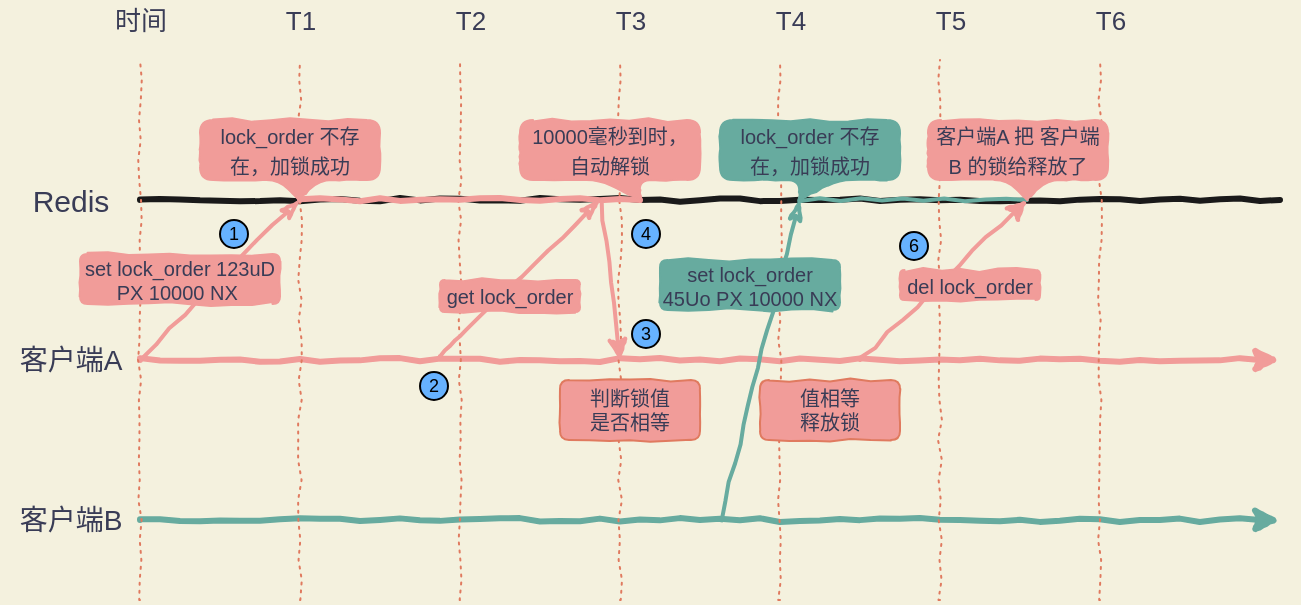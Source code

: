 <mxfile version="14.1.1" type="github">
  <diagram id="UJtLfIB6DYda1RLiv4Zx" name="Page-1">
    <mxGraphModel dx="815" dy="468" grid="1" gridSize="10" guides="1" tooltips="1" connect="1" arrows="1" fold="1" page="1" pageScale="1" pageWidth="1169" pageHeight="827" background="#F4F1DE" math="0" shadow="0">
      <root>
        <mxCell id="0" />
        <mxCell id="1" parent="0" />
        <mxCell id="1k8U-JNSFX3r7dmcErmA-2" value="" style="endArrow=none;html=1;strokeWidth=3;fontSize=10;comic=1;labelBackgroundColor=#F4F1DE;fontColor=#393C56;strokeColor=#1A1A1A;" edge="1" parent="1">
          <mxGeometry width="50" height="50" relative="1" as="geometry">
            <mxPoint x="160" y="360" as="sourcePoint" />
            <mxPoint x="730" y="360" as="targetPoint" />
          </mxGeometry>
        </mxCell>
        <mxCell id="1k8U-JNSFX3r7dmcErmA-3" value="&lt;font style=&quot;font-size: 15px&quot;&gt;Redis&lt;/font&gt;" style="text;html=1;align=center;verticalAlign=middle;resizable=0;points=[];autosize=1;fontSize=10;comic=1;fontColor=#393C56;" vertex="1" parent="1">
          <mxGeometry x="100" y="350" width="50" height="20" as="geometry" />
        </mxCell>
        <mxCell id="1k8U-JNSFX3r7dmcErmA-4" value="" style="endArrow=classic;html=1;strokeWidth=3;fontSize=10;comic=1;labelBackgroundColor=#F4F1DE;fontColor=#393C56;strokeColor=#F19C99;" edge="1" parent="1">
          <mxGeometry width="50" height="50" relative="1" as="geometry">
            <mxPoint x="160" y="440" as="sourcePoint" />
            <mxPoint x="730" y="440" as="targetPoint" />
          </mxGeometry>
        </mxCell>
        <mxCell id="1k8U-JNSFX3r7dmcErmA-5" value="" style="endArrow=classic;html=1;strokeWidth=3;fontSize=10;comic=1;labelBackgroundColor=#F4F1DE;fontColor=#393C56;strokeColor=#67AB9F;" edge="1" parent="1">
          <mxGeometry width="50" height="50" relative="1" as="geometry">
            <mxPoint x="160" y="520" as="sourcePoint" />
            <mxPoint x="730" y="520" as="targetPoint" />
          </mxGeometry>
        </mxCell>
        <mxCell id="1k8U-JNSFX3r7dmcErmA-6" value="&lt;span style=&quot;font-size: 14px&quot;&gt;客户端A&lt;/span&gt;" style="text;html=1;align=center;verticalAlign=middle;resizable=0;points=[];autosize=1;fontSize=10;comic=1;fontColor=#393C56;" vertex="1" parent="1">
          <mxGeometry x="90" y="430" width="70" height="20" as="geometry" />
        </mxCell>
        <mxCell id="1k8U-JNSFX3r7dmcErmA-7" value="&lt;span style=&quot;font-size: 14px&quot;&gt;客户端B&lt;/span&gt;" style="text;html=1;align=center;verticalAlign=middle;resizable=0;points=[];autosize=1;fontSize=10;comic=1;fontColor=#393C56;" vertex="1" parent="1">
          <mxGeometry x="90" y="510" width="70" height="20" as="geometry" />
        </mxCell>
        <mxCell id="1k8U-JNSFX3r7dmcErmA-8" value="" style="endArrow=none;dashed=1;html=1;dashPattern=1 3;strokeWidth=1;fontSize=10;comic=1;labelBackgroundColor=#F4F1DE;strokeColor=#E07A5F;fontColor=#393C56;" edge="1" parent="1">
          <mxGeometry width="50" height="50" relative="1" as="geometry">
            <mxPoint x="160" y="560" as="sourcePoint" />
            <mxPoint x="160" y="290" as="targetPoint" />
          </mxGeometry>
        </mxCell>
        <mxCell id="1k8U-JNSFX3r7dmcErmA-9" value="" style="endArrow=none;dashed=1;html=1;dashPattern=1 3;strokeWidth=1;fontSize=10;comic=1;labelBackgroundColor=#F4F1DE;strokeColor=#E07A5F;fontColor=#393C56;" edge="1" parent="1">
          <mxGeometry width="50" height="50" relative="1" as="geometry">
            <mxPoint x="240" y="560" as="sourcePoint" />
            <mxPoint x="240" y="290" as="targetPoint" />
          </mxGeometry>
        </mxCell>
        <mxCell id="1k8U-JNSFX3r7dmcErmA-10" value="" style="endArrow=none;dashed=1;html=1;dashPattern=1 3;strokeWidth=1;fontSize=10;comic=1;labelBackgroundColor=#F4F1DE;strokeColor=#E07A5F;fontColor=#393C56;" edge="1" parent="1">
          <mxGeometry width="50" height="50" relative="1" as="geometry">
            <mxPoint x="320" y="560" as="sourcePoint" />
            <mxPoint x="320" y="290" as="targetPoint" />
          </mxGeometry>
        </mxCell>
        <mxCell id="1k8U-JNSFX3r7dmcErmA-11" value="" style="endArrow=none;dashed=1;html=1;dashPattern=1 3;strokeWidth=1;fontSize=10;comic=1;labelBackgroundColor=#F4F1DE;strokeColor=#E07A5F;fontColor=#393C56;" edge="1" parent="1">
          <mxGeometry width="50" height="50" relative="1" as="geometry">
            <mxPoint x="560" y="560" as="sourcePoint" />
            <mxPoint x="560" y="290" as="targetPoint" />
          </mxGeometry>
        </mxCell>
        <mxCell id="1k8U-JNSFX3r7dmcErmA-12" value="" style="endArrow=none;dashed=1;html=1;dashPattern=1 3;strokeWidth=1;fontSize=10;comic=1;labelBackgroundColor=#F4F1DE;strokeColor=#E07A5F;fontColor=#393C56;" edge="1" parent="1">
          <mxGeometry width="50" height="50" relative="1" as="geometry">
            <mxPoint x="400" y="560" as="sourcePoint" />
            <mxPoint x="400" y="290" as="targetPoint" />
          </mxGeometry>
        </mxCell>
        <mxCell id="1k8U-JNSFX3r7dmcErmA-13" value="" style="endArrow=none;dashed=1;html=1;dashPattern=1 3;strokeWidth=1;fontSize=10;comic=1;labelBackgroundColor=#F4F1DE;strokeColor=#E07A5F;fontColor=#393C56;" edge="1" parent="1">
          <mxGeometry width="50" height="50" relative="1" as="geometry">
            <mxPoint x="480" y="560" as="sourcePoint" />
            <mxPoint x="480" y="290" as="targetPoint" />
          </mxGeometry>
        </mxCell>
        <mxCell id="1k8U-JNSFX3r7dmcErmA-14" value="" style="endArrow=none;dashed=1;html=1;dashPattern=1 3;strokeWidth=1;fontSize=10;comic=1;labelBackgroundColor=#F4F1DE;strokeColor=#E07A5F;fontColor=#393C56;" edge="1" parent="1">
          <mxGeometry width="50" height="50" relative="1" as="geometry">
            <mxPoint x="640" y="560" as="sourcePoint" />
            <mxPoint x="640" y="290" as="targetPoint" />
          </mxGeometry>
        </mxCell>
        <mxCell id="1k8U-JNSFX3r7dmcErmA-15" value="&lt;font style=&quot;font-size: 13px&quot;&gt;时间&lt;/font&gt;" style="text;html=1;align=center;verticalAlign=middle;resizable=0;points=[];autosize=1;fontSize=10;comic=1;fontColor=#393C56;" vertex="1" parent="1">
          <mxGeometry x="140" y="260" width="40" height="20" as="geometry" />
        </mxCell>
        <mxCell id="1k8U-JNSFX3r7dmcErmA-16" value="&lt;font size=&quot;2&quot;&gt;T1&lt;/font&gt;" style="text;html=1;align=center;verticalAlign=middle;resizable=0;points=[];autosize=1;fontSize=10;comic=1;fontColor=#393C56;" vertex="1" parent="1">
          <mxGeometry x="225" y="260" width="30" height="20" as="geometry" />
        </mxCell>
        <mxCell id="1k8U-JNSFX3r7dmcErmA-17" value="&lt;font size=&quot;2&quot;&gt;T2&lt;/font&gt;" style="text;html=1;align=center;verticalAlign=middle;resizable=0;points=[];autosize=1;fontSize=10;comic=1;fontColor=#393C56;" vertex="1" parent="1">
          <mxGeometry x="310" y="260" width="30" height="20" as="geometry" />
        </mxCell>
        <mxCell id="1k8U-JNSFX3r7dmcErmA-18" value="&lt;font size=&quot;2&quot;&gt;T3&lt;/font&gt;" style="text;html=1;align=center;verticalAlign=middle;resizable=0;points=[];autosize=1;fontSize=10;comic=1;fontColor=#393C56;" vertex="1" parent="1">
          <mxGeometry x="390" y="260" width="30" height="20" as="geometry" />
        </mxCell>
        <mxCell id="1k8U-JNSFX3r7dmcErmA-19" value="&lt;font size=&quot;2&quot;&gt;T4&lt;/font&gt;" style="text;html=1;align=center;verticalAlign=middle;resizable=0;points=[];autosize=1;fontSize=10;comic=1;fontColor=#393C56;" vertex="1" parent="1">
          <mxGeometry x="470" y="260" width="30" height="20" as="geometry" />
        </mxCell>
        <mxCell id="1k8U-JNSFX3r7dmcErmA-20" value="&lt;font size=&quot;2&quot;&gt;T5&lt;/font&gt;" style="text;html=1;align=center;verticalAlign=middle;resizable=0;points=[];autosize=1;fontSize=10;comic=1;fontColor=#393C56;" vertex="1" parent="1">
          <mxGeometry x="550" y="260" width="30" height="20" as="geometry" />
        </mxCell>
        <mxCell id="1k8U-JNSFX3r7dmcErmA-21" value="&lt;font size=&quot;2&quot;&gt;T6&lt;/font&gt;" style="text;html=1;align=center;verticalAlign=middle;resizable=0;points=[];autosize=1;fontSize=10;comic=1;fontColor=#393C56;" vertex="1" parent="1">
          <mxGeometry x="630" y="260" width="30" height="20" as="geometry" />
        </mxCell>
        <mxCell id="1k8U-JNSFX3r7dmcErmA-22" value="" style="endArrow=classicThin;html=1;strokeWidth=2;fontSize=10;endFill=0;comic=1;labelBackgroundColor=#F4F1DE;fontColor=#393C56;strokeColor=#67AB9F;" edge="1" parent="1">
          <mxGeometry width="50" height="50" relative="1" as="geometry">
            <mxPoint x="450" y="520" as="sourcePoint" />
            <mxPoint x="490" y="360" as="targetPoint" />
          </mxGeometry>
        </mxCell>
        <mxCell id="1k8U-JNSFX3r7dmcErmA-23" value="" style="endArrow=classicThin;html=1;strokeWidth=2;fontSize=10;endFill=0;comic=1;labelBackgroundColor=#F4F1DE;fontColor=#393C56;strokeColor=#F19C99;" edge="1" parent="1">
          <mxGeometry width="50" height="50" relative="1" as="geometry">
            <mxPoint x="310" y="438" as="sourcePoint" />
            <mxPoint x="390" y="360" as="targetPoint" />
            <Array as="points">
              <mxPoint x="330" y="418" />
            </Array>
          </mxGeometry>
        </mxCell>
        <mxCell id="1k8U-JNSFX3r7dmcErmA-24" value="" style="endArrow=classicThin;html=1;strokeWidth=2;fontSize=10;endFill=0;comic=1;labelBackgroundColor=#F4F1DE;fontColor=#393C56;strokeColor=#F19C99;" edge="1" parent="1">
          <mxGeometry width="50" height="50" relative="1" as="geometry">
            <mxPoint x="160" y="439" as="sourcePoint" />
            <mxPoint x="240" y="360" as="targetPoint" />
          </mxGeometry>
        </mxCell>
        <mxCell id="1k8U-JNSFX3r7dmcErmA-31" value="&lt;font style=&quot;font-size: 10px&quot;&gt;set lock_order 123uD PX 10000 NX&amp;nbsp;&lt;/font&gt;" style="rounded=1;whiteSpace=wrap;html=1;shadow=0;labelBackgroundColor=none;fontSize=10;align=center;comic=1;fontColor=#393C56;strokeColor=#F19C99;fillColor=#F19C99;" vertex="1" parent="1">
          <mxGeometry x="130" y="387" width="100" height="25" as="geometry" />
        </mxCell>
        <mxCell id="1k8U-JNSFX3r7dmcErmA-34" value="&lt;font style=&quot;font-size: 10px&quot;&gt;lock_order 不存在，加锁成功&lt;/font&gt;" style="shape=callout;whiteSpace=wrap;html=1;perimeter=calloutPerimeter;rounded=1;sketch=0;fontColor=#393C56;position2=0.55;comic=1;noLabel=0;base=20;size=10;position=0.44;arcSize=13;strokeColor=#F19C99;fillColor=#F19C99;" vertex="1" parent="1">
          <mxGeometry x="190" y="320" width="90" height="40" as="geometry" />
        </mxCell>
        <mxCell id="1k8U-JNSFX3r7dmcErmA-41" value="" style="endArrow=none;html=1;strokeWidth=3;fillColor=#F2CC8F;fontColor=#393C56;strokeColor=#F19C99;comic=1;" edge="1" parent="1">
          <mxGeometry width="50" height="50" relative="1" as="geometry">
            <mxPoint x="240" y="360" as="sourcePoint" />
            <mxPoint x="410" y="360" as="targetPoint" />
          </mxGeometry>
        </mxCell>
        <mxCell id="1k8U-JNSFX3r7dmcErmA-42" value="&lt;font style=&quot;font-size: 10px&quot;&gt;10000毫秒到时，&lt;br&gt;自动解锁&lt;/font&gt;" style="shape=callout;whiteSpace=wrap;html=1;perimeter=calloutPerimeter;rounded=1;sketch=0;fontColor=#393C56;position2=0.67;comic=1;noLabel=0;base=20;size=10;position=0.44;arcSize=13;strokeColor=#F19C99;fillColor=#F19C99;" vertex="1" parent="1">
          <mxGeometry x="350" y="320" width="90" height="40" as="geometry" />
        </mxCell>
        <mxCell id="1k8U-JNSFX3r7dmcErmA-44" value="&lt;font style=&quot;font-size: 10px&quot;&gt;get lock_order&lt;/font&gt;" style="rounded=1;whiteSpace=wrap;html=1;shadow=0;labelBackgroundColor=none;fontSize=9;align=center;comic=1;fontColor=#393C56;strokeColor=#F19C99;fillColor=#F19C99;imageWidth=24;horizontal=1;" vertex="1" parent="1">
          <mxGeometry x="310" y="400" width="70" height="16" as="geometry" />
        </mxCell>
        <mxCell id="1k8U-JNSFX3r7dmcErmA-47" value="" style="endArrow=classic;html=1;shadow=0;strokeWidth=2;fillColor=#F2CC8F;fontColor=#393C56;comic=1;strokeColor=#F19C99;" edge="1" parent="1">
          <mxGeometry width="50" height="50" relative="1" as="geometry">
            <mxPoint x="390" y="360" as="sourcePoint" />
            <mxPoint x="400" y="440" as="targetPoint" />
          </mxGeometry>
        </mxCell>
        <mxCell id="1k8U-JNSFX3r7dmcErmA-48" value="&lt;span&gt;判断锁值&lt;br&gt;是否相等&lt;br&gt;&lt;/span&gt;" style="rounded=1;whiteSpace=wrap;html=1;shadow=0;labelBackgroundColor=none;fontSize=10;align=center;comic=1;strokeColor=#E07A5F;fontColor=#393C56;fillColor=#F19C99;" vertex="1" parent="1">
          <mxGeometry x="370" y="450" width="70" height="30" as="geometry" />
        </mxCell>
        <mxCell id="1k8U-JNSFX3r7dmcErmA-49" value="&lt;font style=&quot;font-size: 10px&quot;&gt;set lock_order 45Uo PX 10000 NX&lt;/font&gt;" style="rounded=1;whiteSpace=wrap;html=1;shadow=0;labelBackgroundColor=none;fontSize=10;align=center;comic=1;fontColor=#393C56;fillColor=#67AB9F;strokeColor=#67AB9F;" vertex="1" parent="1">
          <mxGeometry x="420" y="390" width="90" height="25" as="geometry" />
        </mxCell>
        <mxCell id="1k8U-JNSFX3r7dmcErmA-50" value="" style="endArrow=none;html=1;shadow=0;strokeWidth=2;fillColor=#F2CC8F;fontColor=#393C56;comic=1;entryX=0;entryY=0;entryDx=49.5;entryDy=40;entryPerimeter=0;strokeColor=#67AB9F;exitX=0;exitY=0;exitDx=39.6;exitDy=40;exitPerimeter=0;" edge="1" parent="1" source="1k8U-JNSFX3r7dmcErmA-67" target="1k8U-JNSFX3r7dmcErmA-56">
          <mxGeometry width="50" height="50" relative="1" as="geometry">
            <mxPoint x="470" y="360" as="sourcePoint" />
            <mxPoint x="660" y="360" as="targetPoint" />
          </mxGeometry>
        </mxCell>
        <mxCell id="1k8U-JNSFX3r7dmcErmA-52" value="" style="endArrow=classic;html=1;shadow=0;strokeWidth=2;fillColor=#F2CC8F;fontColor=#393C56;strokeColor=#F19C99;comic=1;entryX=0;entryY=0;entryDx=49.5;entryDy=40;entryPerimeter=0;" edge="1" parent="1" target="1k8U-JNSFX3r7dmcErmA-56">
          <mxGeometry width="50" height="50" relative="1" as="geometry">
            <mxPoint x="520" y="440" as="sourcePoint" />
            <mxPoint x="600" y="360" as="targetPoint" />
          </mxGeometry>
        </mxCell>
        <mxCell id="1k8U-JNSFX3r7dmcErmA-54" value="&lt;font style=&quot;font-size: 10px&quot;&gt;del lock_order&lt;/font&gt;" style="rounded=1;whiteSpace=wrap;html=1;shadow=0;labelBackgroundColor=none;fontSize=10;align=center;comic=1;fontColor=#393C56;strokeColor=#F19C99;fillColor=#F19C99;" vertex="1" parent="1">
          <mxGeometry x="540" y="395" width="70" height="15" as="geometry" />
        </mxCell>
        <mxCell id="1k8U-JNSFX3r7dmcErmA-55" value="&lt;span&gt;值相等&lt;br&gt;释放锁&lt;br&gt;&lt;/span&gt;" style="rounded=1;whiteSpace=wrap;html=1;shadow=0;labelBackgroundColor=none;fontSize=10;align=center;comic=1;strokeColor=#E07A5F;fontColor=#393C56;fillColor=#F19C99;" vertex="1" parent="1">
          <mxGeometry x="470" y="450" width="70" height="30" as="geometry" />
        </mxCell>
        <mxCell id="1k8U-JNSFX3r7dmcErmA-56" value="&lt;font style=&quot;font-size: 10px&quot;&gt;客户端A 把 客户端B 的锁给释放了&lt;/font&gt;" style="shape=callout;whiteSpace=wrap;html=1;perimeter=calloutPerimeter;rounded=1;sketch=0;fontColor=#393C56;position2=0.55;comic=1;noLabel=0;base=20;size=10;position=0.44;arcSize=13;strokeColor=#F19C99;fillColor=#F19C99;" vertex="1" parent="1">
          <mxGeometry x="554" y="320" width="90" height="40" as="geometry" />
        </mxCell>
        <mxCell id="1k8U-JNSFX3r7dmcErmA-58" value="1" style="ellipse;whiteSpace=wrap;html=1;aspect=fixed;rounded=1;comic=1;sketch=0;fontSize=9;align=center;fillColor=#66B2FF;" vertex="1" parent="1">
          <mxGeometry x="200" y="370" width="14" height="14" as="geometry" />
        </mxCell>
        <mxCell id="1k8U-JNSFX3r7dmcErmA-61" value="6" style="ellipse;whiteSpace=wrap;html=1;aspect=fixed;rounded=1;comic=1;sketch=0;fontSize=9;align=center;fillColor=#66B2FF;" vertex="1" parent="1">
          <mxGeometry x="540" y="376" width="14" height="14" as="geometry" />
        </mxCell>
        <mxCell id="1k8U-JNSFX3r7dmcErmA-62" value="5" style="ellipse;whiteSpace=wrap;html=1;aspect=fixed;rounded=1;comic=1;sketch=0;fontSize=9;align=center;fillColor=#66B2FF;" vertex="1" parent="1">
          <mxGeometry x="460" y="336" width="14" height="14" as="geometry" />
        </mxCell>
        <mxCell id="1k8U-JNSFX3r7dmcErmA-63" value="4" style="ellipse;whiteSpace=wrap;html=1;aspect=fixed;rounded=1;comic=1;sketch=0;fontSize=9;align=center;fillColor=#66B2FF;" vertex="1" parent="1">
          <mxGeometry x="406" y="370" width="14" height="14" as="geometry" />
        </mxCell>
        <mxCell id="1k8U-JNSFX3r7dmcErmA-64" value="3" style="ellipse;whiteSpace=wrap;html=1;aspect=fixed;rounded=1;comic=1;sketch=0;fontSize=9;align=center;fillColor=#66B2FF;" vertex="1" parent="1">
          <mxGeometry x="406" y="420" width="14" height="14" as="geometry" />
        </mxCell>
        <mxCell id="1k8U-JNSFX3r7dmcErmA-65" value="2" style="ellipse;whiteSpace=wrap;html=1;aspect=fixed;rounded=1;comic=1;sketch=0;fontSize=9;align=center;fillColor=#66B2FF;" vertex="1" parent="1">
          <mxGeometry x="300" y="446" width="14" height="14" as="geometry" />
        </mxCell>
        <mxCell id="1k8U-JNSFX3r7dmcErmA-67" value="&lt;font size=&quot;1&quot;&gt;lock_order 不存在，加锁成功&lt;/font&gt;" style="shape=callout;whiteSpace=wrap;html=1;perimeter=calloutPerimeter;rounded=1;sketch=0;fontColor=#393C56;position2=0.44;comic=1;noLabel=0;base=20;size=10;position=0.44;arcSize=13;fillColor=#67AB9F;strokeColor=#67AB9F;" vertex="1" parent="1">
          <mxGeometry x="450" y="320" width="90" height="40" as="geometry" />
        </mxCell>
      </root>
    </mxGraphModel>
  </diagram>
</mxfile>
